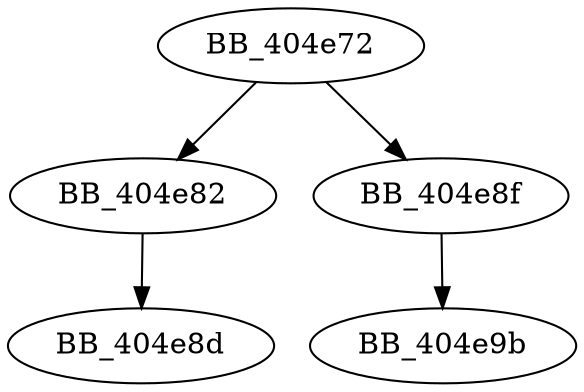 DiGraph ___crtInitializeCriticalSectionEx{
BB_404e72->BB_404e82
BB_404e72->BB_404e8f
BB_404e82->BB_404e8d
BB_404e8f->BB_404e9b
}
